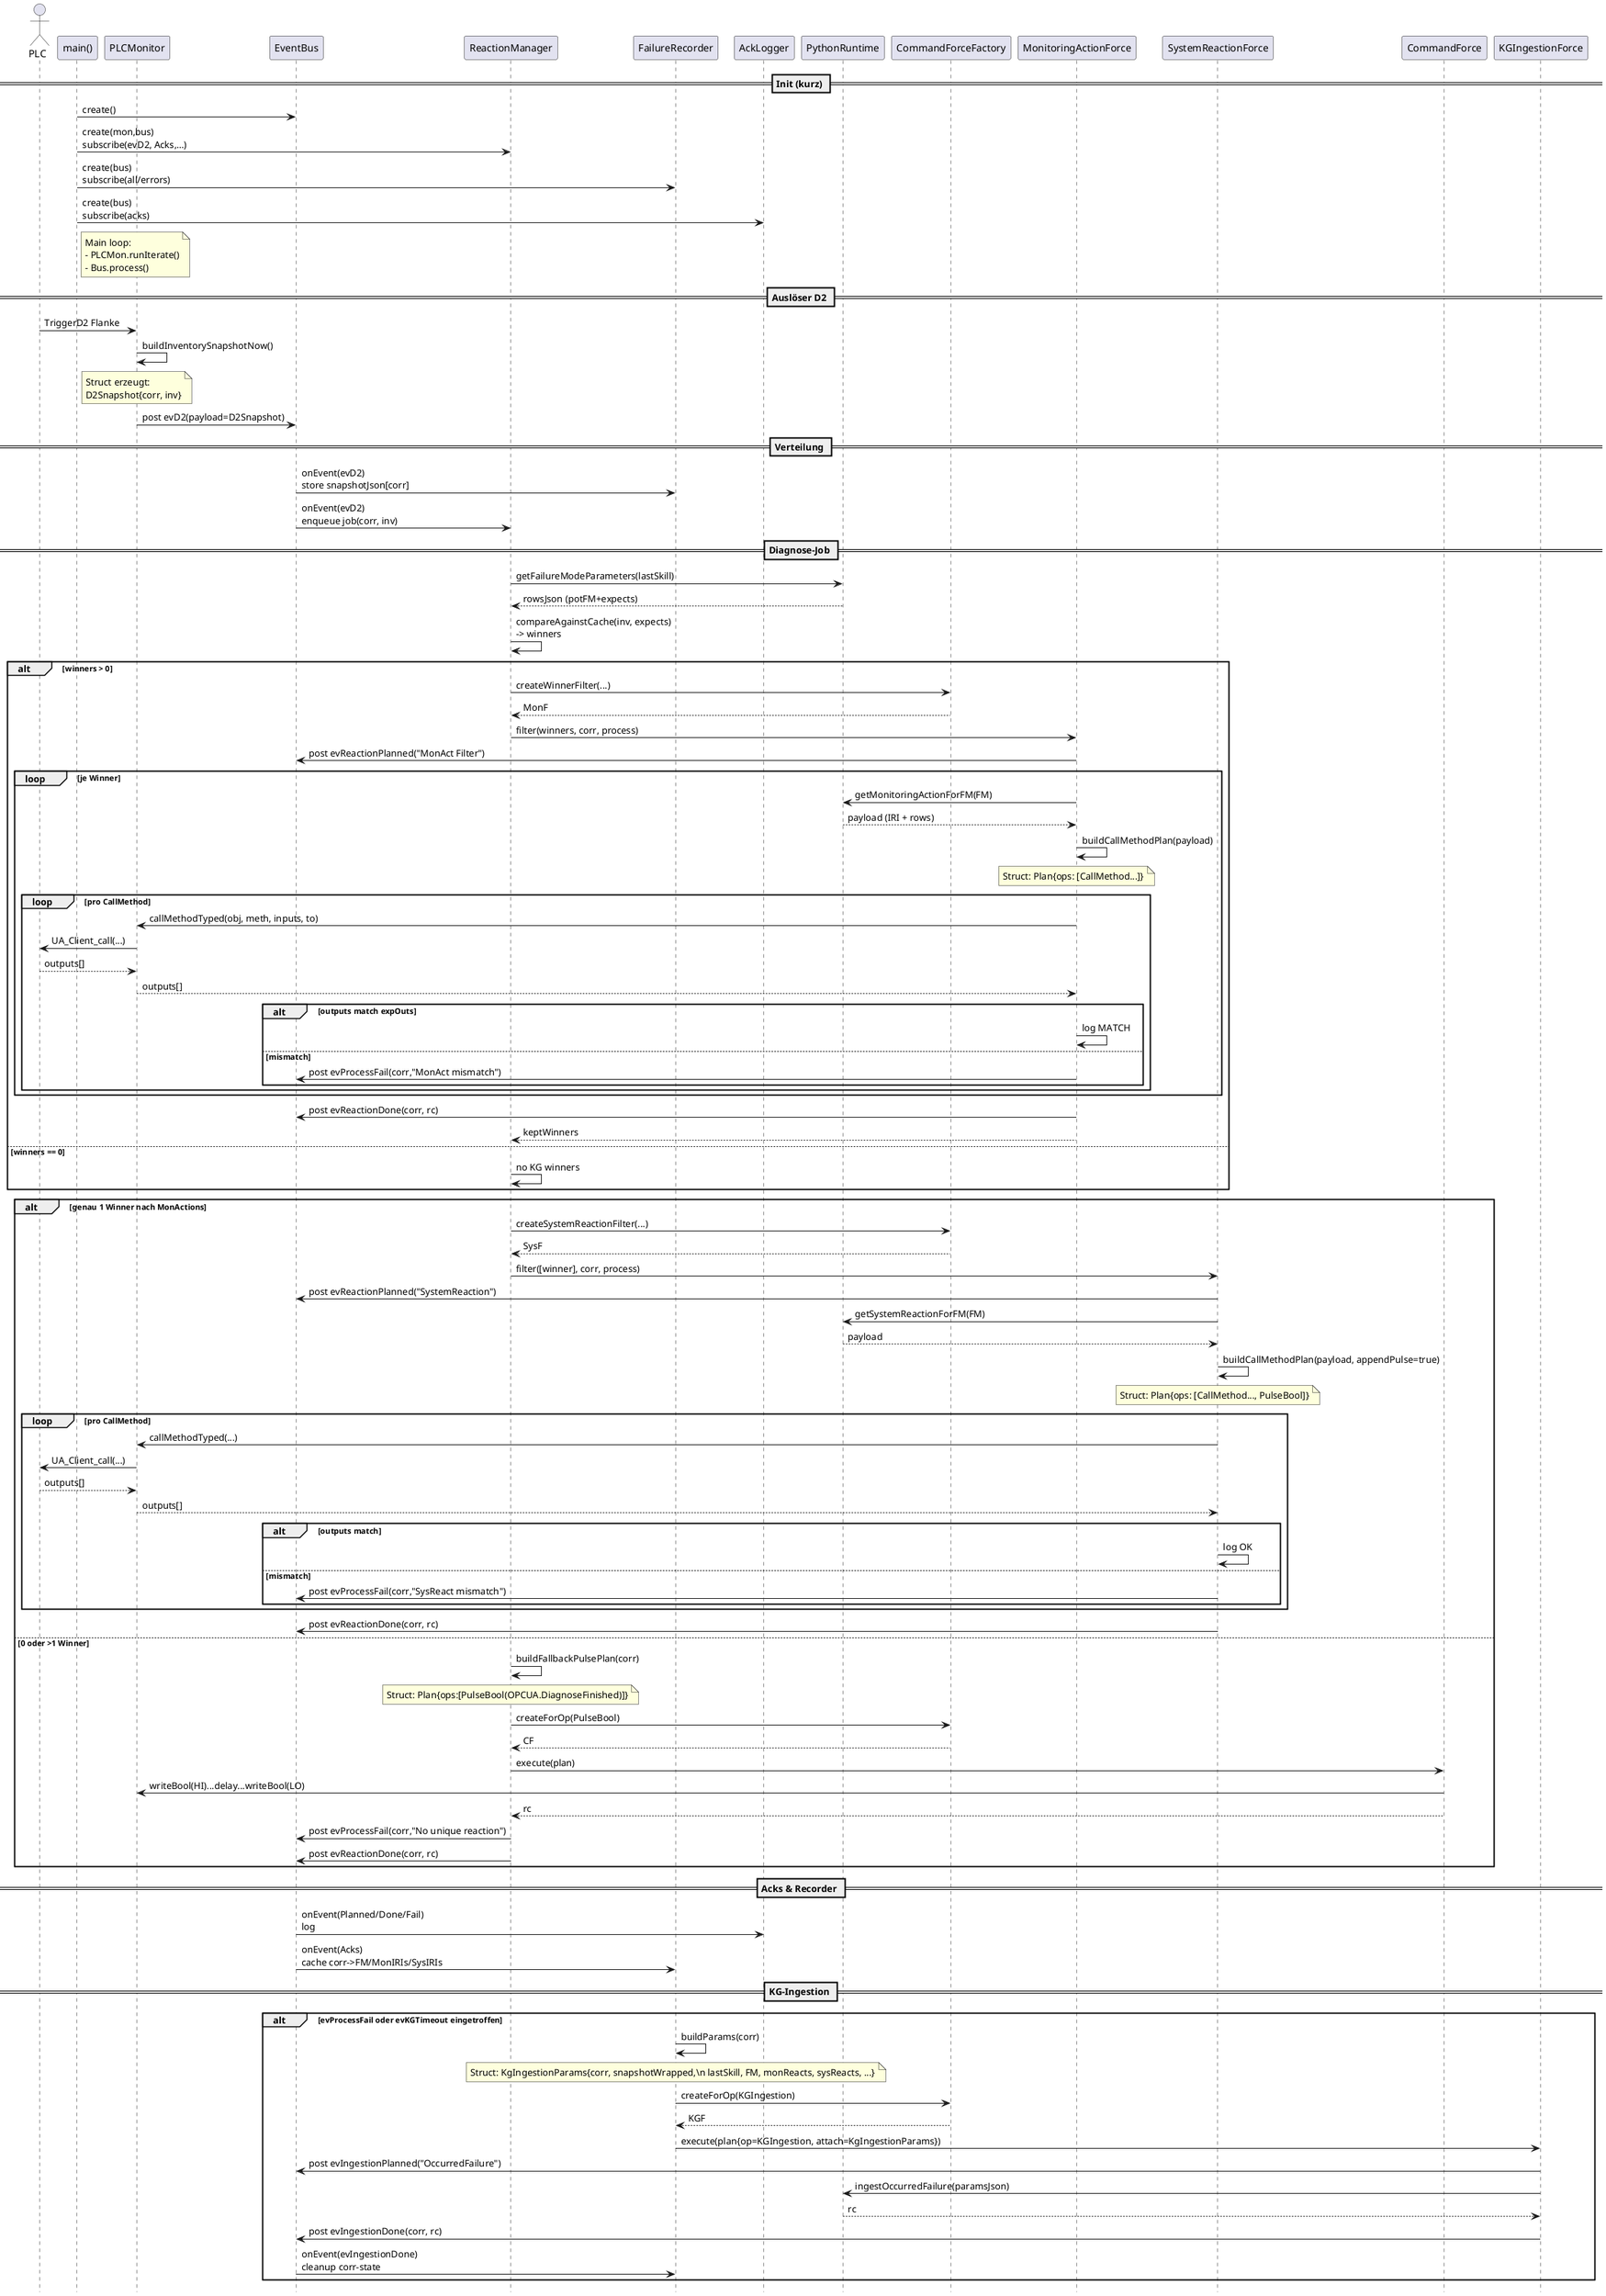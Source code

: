 @startuml Eventbased ExceptionHandling - Sequence (compact)
skinparam linetype ortho
hide footbox

actor PLC
participant "main()" as App
participant PLCMonitor as PLCMon
participant EventBus as Bus
participant ReactionManager as RM
participant FailureRecorder as FR
participant AckLogger as Ack
participant PythonRuntime as Py
participant CommandForceFactory as CFF
participant MonitoringActionForce as MonF
participant SystemReactionForce as SysF
participant CommandForce as CF
participant KGIngestionForce as KGF

== Init (kurz) ==
App -> Bus: create()
App -> RM: create(mon,bus)\nsubscribe(evD2, Acks,…)
App -> FR: create(bus)\nsubscribe(all/errors)
App -> Ack: create(bus)\nsubscribe(acks)
note right of App
Main loop:
- PLCMon.runIterate()
- Bus.process()
end note

== Auslöser D2 ==
PLC -> PLCMon: TriggerD2 Flanke
PLCMon -> PLCMon: buildInventorySnapshotNow()
note over PLCMon
Struct erzeugt:
D2Snapshot{corr, inv}
end note
PLCMon -> Bus: post evD2(payload=D2Snapshot)

== Verteilung ==
Bus -> FR: onEvent(evD2)\nstore snapshotJson[corr]
Bus -> RM: onEvent(evD2)\nenqueue job(corr, inv)

== Diagnose-Job ==
RM -> Py: getFailureModeParameters(lastSkill)
Py --> RM: rowsJson (potFM+expects)
RM -> RM: compareAgainstCache(inv, expects)\n-> winners

alt winners > 0
  RM -> CFF: createWinnerFilter(...)
  CFF --> RM: MonF
  RM -> MonF: filter(winners, corr, process)
  MonF -> Bus: post evReactionPlanned("MonAct Filter")

  loop je Winner
    MonF -> Py: getMonitoringActionForFM(FM)
    Py --> MonF: payload (IRI + rows)
    MonF -> MonF: buildCallMethodPlan(payload)
    note over MonF
    Struct: Plan{ops: [CallMethod...]}
    end note

    loop pro CallMethod
      MonF -> PLCMon: callMethodTyped(obj, meth, inputs, to)
      PLCMon -> PLC: UA_Client_call(...)
      PLC --> PLCMon: outputs[]
      PLCMon --> MonF: outputs[]

      alt outputs match expOuts
        MonF -> MonF: log MATCH
      else mismatch
        MonF -> Bus: post evProcessFail(corr,"MonAct mismatch")
      end
    end
  end

  MonF -> Bus: post evReactionDone(corr, rc)
  MonF --> RM: keptWinners
else winners == 0
  RM -> RM: no KG winners
end

' ===== SystemReaction oder Fallback =====
alt genau 1 Winner nach MonActions
  RM -> CFF: createSystemReactionFilter(...)
  CFF --> RM: SysF
  RM -> SysF: filter([winner], corr, process)
  SysF -> Bus: post evReactionPlanned("SystemReaction")

  SysF -> Py: getSystemReactionForFM(FM)
  Py --> SysF: payload
  SysF -> SysF: buildCallMethodPlan(payload, appendPulse=true)
  note over SysF
  Struct: Plan{ops: [CallMethod..., PulseBool]}
  end note

  loop pro CallMethod
    SysF -> PLCMon: callMethodTyped(...)
    PLCMon -> PLC: UA_Client_call(...)
    PLC --> PLCMon: outputs[]
    PLCMon --> SysF: outputs[]

    alt outputs match
      SysF -> SysF: log OK
    else mismatch
      SysF -> Bus: post evProcessFail(corr,"SysReact mismatch")
    end
  end

  SysF -> Bus: post evReactionDone(corr, rc)
else 0 oder >1 Winner
  RM -> RM: buildFallbackPulsePlan(corr)
  note over RM
  Struct: Plan{ops:[PulseBool(OPCUA.DiagnoseFinished)]}
  end note
  RM -> CFF: createForOp(PulseBool)
  CFF --> RM: CF
  RM -> CF: execute(plan)
  CF -> PLCMon: writeBool(HI)...delay...writeBool(LO)
  CF --> RM: rc
  RM -> Bus: post evProcessFail(corr,"No unique reaction")
  RM -> Bus: post evReactionDone(corr, rc)
end

== Acks & Recorder ==
Bus -> Ack: onEvent(Planned/Done/Fail)\nlog
Bus -> FR: onEvent(Acks)\ncache corr->FM/MonIRIs/SysIRIs

== KG-Ingestion ==
alt evProcessFail oder evKGTimeout eingetroffen
  FR -> FR: buildParams(corr)
  note over FR
  Struct: KgIngestionParams{corr, snapshotWrapped,\n lastSkill, FM, monReacts, sysReacts, ...}
  end note
  FR -> CFF: createForOp(KGIngestion)
  CFF --> FR: KGF
  FR -> KGF: execute(plan{op=KGIngestion, attach=KgIngestionParams})
  KGF -> Bus: post evIngestionPlanned("OccurredFailure")
  KGF -> Py: ingestOccurredFailure(paramsJson)
  Py --> KGF: rc
  KGF -> Bus: post evIngestionDone(corr, rc)
  Bus -> FR: onEvent(evIngestionDone)\ncleanup corr-state
end

@enduml
